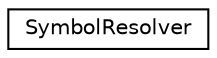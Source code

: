 digraph "Graphical Class Hierarchy"
{
 // LATEX_PDF_SIZE
  edge [fontname="Helvetica",fontsize="10",labelfontname="Helvetica",labelfontsize="10"];
  node [fontname="Helvetica",fontsize="10",shape=record];
  rankdir="LR";
  Node0 [label="SymbolResolver",height=0.2,width=0.4,color="black", fillcolor="white", style="filled",URL="$classSymbolResolver.html",tooltip=" "];
}
